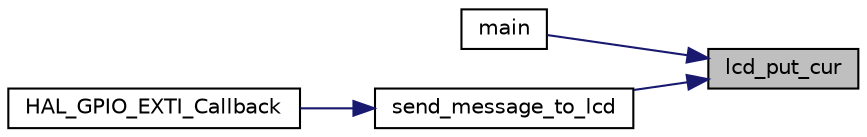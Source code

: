 digraph "lcd_put_cur"
{
 // LATEX_PDF_SIZE
  edge [fontname="Helvetica",fontsize="10",labelfontname="Helvetica",labelfontsize="10"];
  node [fontname="Helvetica",fontsize="10",shape=record];
  rankdir="RL";
  Node1 [label="lcd_put_cur",height=0.2,width=0.4,color="black", fillcolor="grey75", style="filled", fontcolor="black",tooltip=" "];
  Node1 -> Node2 [dir="back",color="midnightblue",fontsize="10",style="solid"];
  Node2 [label="main",height=0.2,width=0.4,color="black", fillcolor="white", style="filled",URL="$main_8c.html#a840291bc02cba5474a4cb46a9b9566fe",tooltip="The application entry point."];
  Node1 -> Node3 [dir="back",color="midnightblue",fontsize="10",style="solid"];
  Node3 [label="send_message_to_lcd",height=0.2,width=0.4,color="black", fillcolor="white", style="filled",URL="$lcd_8c.html#abbcbad0c2abba6db3110a1f01d13ecd7",tooltip=" "];
  Node3 -> Node4 [dir="back",color="midnightblue",fontsize="10",style="solid"];
  Node4 [label="HAL_GPIO_EXTI_Callback",height=0.2,width=0.4,color="black", fillcolor="white", style="filled",URL="$main_8c.html#a0cd91fd3a9608559c2a87a8ba6cba55f",tooltip=" "];
}
